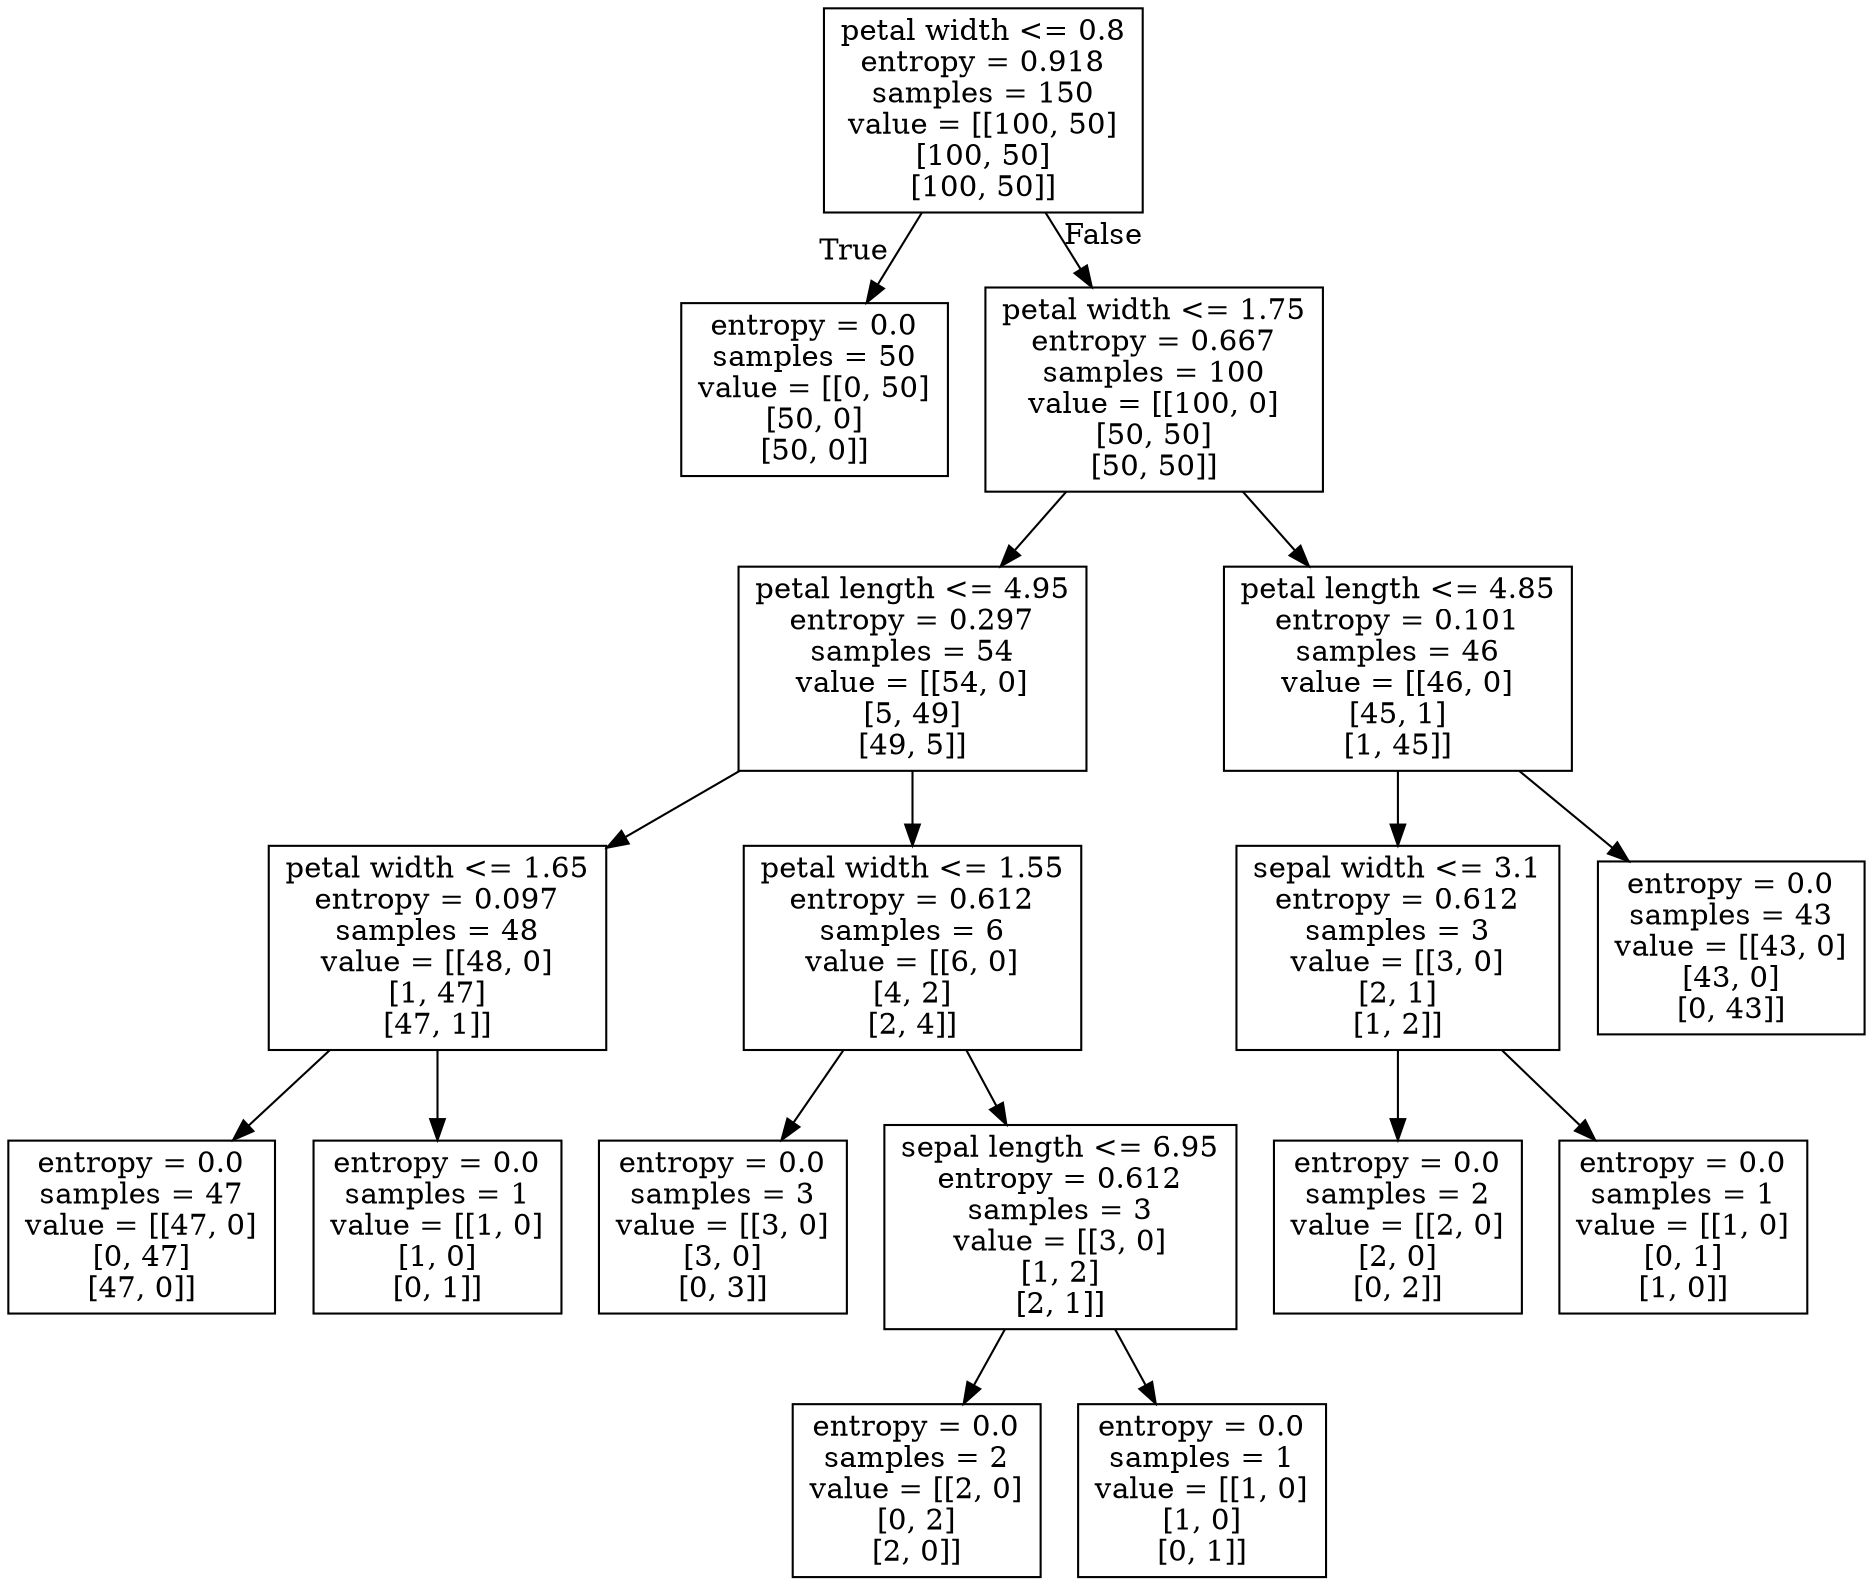 digraph Tree {
node [shape=box] ;
0 [label="petal width <= 0.8\nentropy = 0.918\nsamples = 150\nvalue = [[100, 50]\n[100, 50]\n[100, 50]]"] ;
1 [label="entropy = 0.0\nsamples = 50\nvalue = [[0, 50]\n[50, 0]\n[50, 0]]"] ;
0 -> 1 [labeldistance=2.5, labelangle=45, headlabel="True"] ;
2 [label="petal width <= 1.75\nentropy = 0.667\nsamples = 100\nvalue = [[100, 0]\n[50, 50]\n[50, 50]]"] ;
0 -> 2 [labeldistance=2.5, labelangle=-45, headlabel="False"] ;
3 [label="petal length <= 4.95\nentropy = 0.297\nsamples = 54\nvalue = [[54, 0]\n[5, 49]\n[49, 5]]"] ;
2 -> 3 ;
4 [label="petal width <= 1.65\nentropy = 0.097\nsamples = 48\nvalue = [[48, 0]\n[1, 47]\n[47, 1]]"] ;
3 -> 4 ;
5 [label="entropy = 0.0\nsamples = 47\nvalue = [[47, 0]\n[0, 47]\n[47, 0]]"] ;
4 -> 5 ;
6 [label="entropy = 0.0\nsamples = 1\nvalue = [[1, 0]\n[1, 0]\n[0, 1]]"] ;
4 -> 6 ;
7 [label="petal width <= 1.55\nentropy = 0.612\nsamples = 6\nvalue = [[6, 0]\n[4, 2]\n[2, 4]]"] ;
3 -> 7 ;
8 [label="entropy = 0.0\nsamples = 3\nvalue = [[3, 0]\n[3, 0]\n[0, 3]]"] ;
7 -> 8 ;
9 [label="sepal length <= 6.95\nentropy = 0.612\nsamples = 3\nvalue = [[3, 0]\n[1, 2]\n[2, 1]]"] ;
7 -> 9 ;
10 [label="entropy = 0.0\nsamples = 2\nvalue = [[2, 0]\n[0, 2]\n[2, 0]]"] ;
9 -> 10 ;
11 [label="entropy = 0.0\nsamples = 1\nvalue = [[1, 0]\n[1, 0]\n[0, 1]]"] ;
9 -> 11 ;
12 [label="petal length <= 4.85\nentropy = 0.101\nsamples = 46\nvalue = [[46, 0]\n[45, 1]\n[1, 45]]"] ;
2 -> 12 ;
13 [label="sepal width <= 3.1\nentropy = 0.612\nsamples = 3\nvalue = [[3, 0]\n[2, 1]\n[1, 2]]"] ;
12 -> 13 ;
14 [label="entropy = 0.0\nsamples = 2\nvalue = [[2, 0]\n[2, 0]\n[0, 2]]"] ;
13 -> 14 ;
15 [label="entropy = 0.0\nsamples = 1\nvalue = [[1, 0]\n[0, 1]\n[1, 0]]"] ;
13 -> 15 ;
16 [label="entropy = 0.0\nsamples = 43\nvalue = [[43, 0]\n[43, 0]\n[0, 43]]"] ;
12 -> 16 ;
}